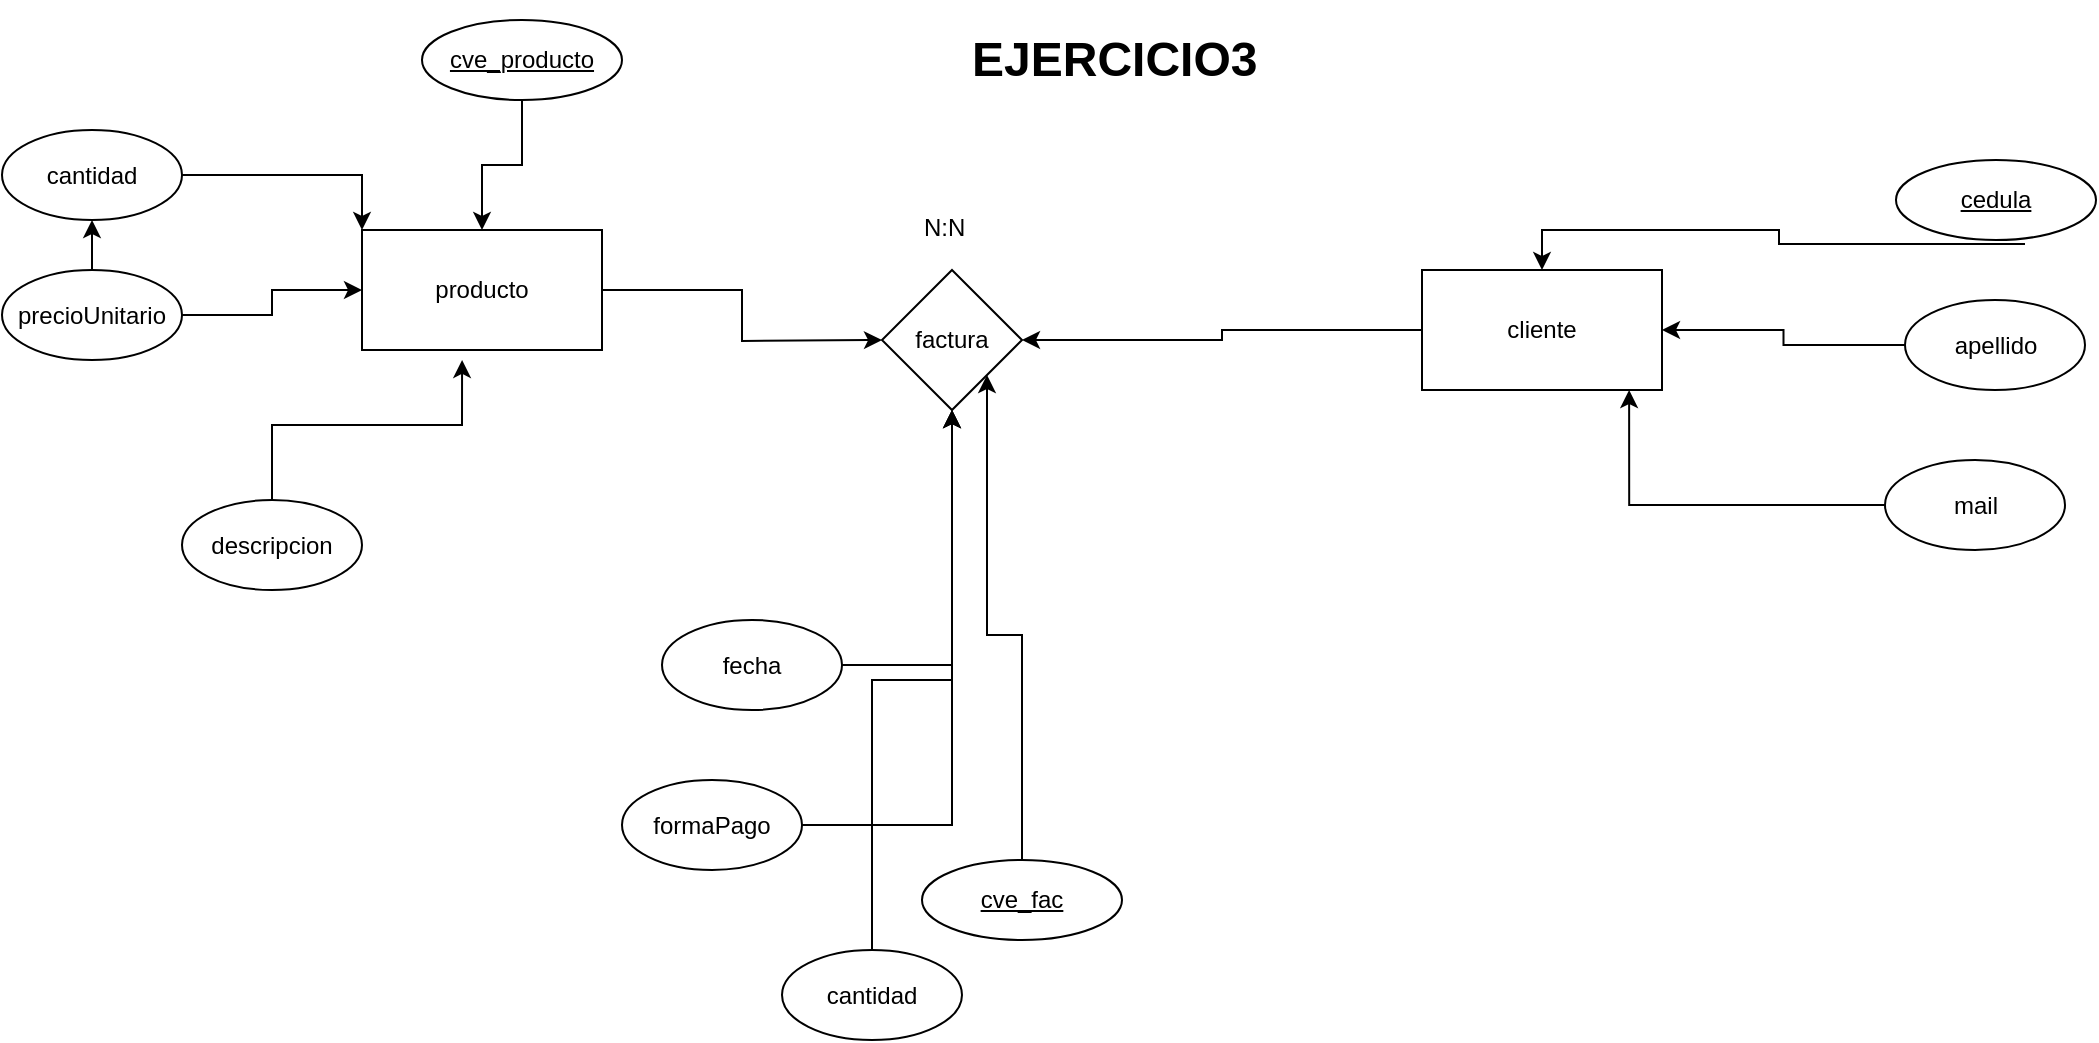 <mxfile version="21.5.0" type="github">
  <diagram name="Página-1" id="g5LrU_TNAAzlf9fm1IQQ">
    <mxGraphModel dx="2502" dy="796" grid="1" gridSize="10" guides="1" tooltips="1" connect="1" arrows="1" fold="1" page="1" pageScale="1" pageWidth="827" pageHeight="1169" math="0" shadow="0">
      <root>
        <mxCell id="0" />
        <mxCell id="1" parent="0" />
        <mxCell id="FO_JCtoEOA5tN_FxTqp9-40" style="edgeStyle=orthogonalEdgeStyle;rounded=0;orthogonalLoop=1;jettySize=auto;html=1;" parent="1" source="FO_JCtoEOA5tN_FxTqp9-1" edge="1">
          <mxGeometry relative="1" as="geometry">
            <mxPoint x="220" y="280" as="targetPoint" />
          </mxGeometry>
        </mxCell>
        <mxCell id="FO_JCtoEOA5tN_FxTqp9-1" value="&lt;font style=&quot;vertical-align: inherit;&quot;&gt;&lt;font style=&quot;vertical-align: inherit;&quot;&gt;producto&lt;/font&gt;&lt;/font&gt;" style="rounded=0;whiteSpace=wrap;html=1;" parent="1" vertex="1">
          <mxGeometry x="-40" y="225" width="120" height="60" as="geometry" />
        </mxCell>
        <mxCell id="FO_JCtoEOA5tN_FxTqp9-9" style="edgeStyle=orthogonalEdgeStyle;rounded=0;orthogonalLoop=1;jettySize=auto;html=1;entryX=0.417;entryY=1.083;entryDx=0;entryDy=0;entryPerimeter=0;" parent="1" source="FO_JCtoEOA5tN_FxTqp9-3" target="FO_JCtoEOA5tN_FxTqp9-1" edge="1">
          <mxGeometry relative="1" as="geometry">
            <mxPoint x="150" y="480" as="targetPoint" />
          </mxGeometry>
        </mxCell>
        <mxCell id="FO_JCtoEOA5tN_FxTqp9-3" value="&lt;font style=&quot;vertical-align: inherit;&quot;&gt;&lt;font style=&quot;vertical-align: inherit;&quot;&gt;descripcion&lt;/font&gt;&lt;/font&gt;" style="ellipse;whiteSpace=wrap;html=1;" parent="1" vertex="1">
          <mxGeometry x="-130" y="360" width="90" height="45" as="geometry" />
        </mxCell>
        <mxCell id="FO_JCtoEOA5tN_FxTqp9-7" style="edgeStyle=orthogonalEdgeStyle;rounded=0;orthogonalLoop=1;jettySize=auto;html=1;entryX=0;entryY=0;entryDx=0;entryDy=0;" parent="1" source="FO_JCtoEOA5tN_FxTqp9-4" target="FO_JCtoEOA5tN_FxTqp9-1" edge="1">
          <mxGeometry relative="1" as="geometry" />
        </mxCell>
        <mxCell id="FO_JCtoEOA5tN_FxTqp9-4" value="&lt;font style=&quot;vertical-align: inherit;&quot;&gt;&lt;font style=&quot;vertical-align: inherit;&quot;&gt;cantidad&lt;/font&gt;&lt;/font&gt;" style="ellipse;whiteSpace=wrap;html=1;" parent="1" vertex="1">
          <mxGeometry x="-220" y="175" width="90" height="45" as="geometry" />
        </mxCell>
        <mxCell id="FO_JCtoEOA5tN_FxTqp9-8" style="edgeStyle=orthogonalEdgeStyle;rounded=0;orthogonalLoop=1;jettySize=auto;html=1;" parent="1" source="FO_JCtoEOA5tN_FxTqp9-5" target="FO_JCtoEOA5tN_FxTqp9-1" edge="1">
          <mxGeometry relative="1" as="geometry" />
        </mxCell>
        <mxCell id="FO_JCtoEOA5tN_FxTqp9-39" value="" style="edgeStyle=orthogonalEdgeStyle;rounded=0;orthogonalLoop=1;jettySize=auto;html=1;" parent="1" source="FO_JCtoEOA5tN_FxTqp9-5" target="FO_JCtoEOA5tN_FxTqp9-4" edge="1">
          <mxGeometry relative="1" as="geometry" />
        </mxCell>
        <mxCell id="FO_JCtoEOA5tN_FxTqp9-5" value="&lt;font style=&quot;vertical-align: inherit;&quot;&gt;&lt;font style=&quot;vertical-align: inherit;&quot;&gt;&lt;font style=&quot;vertical-align: inherit;&quot;&gt;&lt;font style=&quot;vertical-align: inherit;&quot;&gt;&lt;font style=&quot;vertical-align: inherit;&quot;&gt;&lt;font style=&quot;vertical-align: inherit;&quot;&gt;precioUnitario&lt;/font&gt;&lt;/font&gt;&lt;/font&gt;&lt;/font&gt;&lt;/font&gt;&lt;/font&gt;" style="ellipse;whiteSpace=wrap;html=1;" parent="1" vertex="1">
          <mxGeometry x="-220" y="245" width="90" height="45" as="geometry" />
        </mxCell>
        <mxCell id="FO_JCtoEOA5tN_FxTqp9-33" style="edgeStyle=orthogonalEdgeStyle;rounded=0;orthogonalLoop=1;jettySize=auto;html=1;entryX=1;entryY=0.5;entryDx=0;entryDy=0;" parent="1" source="FO_JCtoEOA5tN_FxTqp9-10" target="FO_JCtoEOA5tN_FxTqp9-31" edge="1">
          <mxGeometry relative="1" as="geometry" />
        </mxCell>
        <mxCell id="FO_JCtoEOA5tN_FxTqp9-10" value="&lt;font style=&quot;vertical-align: inherit;&quot;&gt;&lt;font style=&quot;vertical-align: inherit;&quot;&gt;cliente&lt;/font&gt;&lt;/font&gt;" style="rounded=0;whiteSpace=wrap;html=1;" parent="1" vertex="1">
          <mxGeometry x="490" y="245" width="120" height="60" as="geometry" />
        </mxCell>
        <mxCell id="FO_JCtoEOA5tN_FxTqp9-14" style="edgeStyle=orthogonalEdgeStyle;rounded=0;orthogonalLoop=1;jettySize=auto;html=1;exitX=0.645;exitY=1.05;exitDx=0;exitDy=0;exitPerimeter=0;" parent="1" source="t0-7e1KeCo4MIDAsEFky-1" target="FO_JCtoEOA5tN_FxTqp9-10" edge="1">
          <mxGeometry relative="1" as="geometry">
            <mxPoint x="600" y="90" as="sourcePoint" />
          </mxGeometry>
        </mxCell>
        <mxCell id="FO_JCtoEOA5tN_FxTqp9-15" style="edgeStyle=orthogonalEdgeStyle;rounded=0;orthogonalLoop=1;jettySize=auto;html=1;" parent="1" source="FO_JCtoEOA5tN_FxTqp9-12" target="FO_JCtoEOA5tN_FxTqp9-10" edge="1">
          <mxGeometry relative="1" as="geometry" />
        </mxCell>
        <mxCell id="FO_JCtoEOA5tN_FxTqp9-12" value="&lt;font style=&quot;vertical-align: inherit;&quot;&gt;&lt;font style=&quot;vertical-align: inherit;&quot;&gt;&lt;font style=&quot;vertical-align: inherit;&quot;&gt;&lt;font style=&quot;vertical-align: inherit;&quot;&gt;&lt;font style=&quot;vertical-align: inherit;&quot;&gt;&lt;font style=&quot;vertical-align: inherit;&quot;&gt;apellido&lt;/font&gt;&lt;/font&gt;&lt;/font&gt;&lt;/font&gt;&lt;/font&gt;&lt;/font&gt;" style="ellipse;whiteSpace=wrap;html=1;" parent="1" vertex="1">
          <mxGeometry x="731.5" y="260" width="90" height="45" as="geometry" />
        </mxCell>
        <mxCell id="FO_JCtoEOA5tN_FxTqp9-16" style="edgeStyle=orthogonalEdgeStyle;rounded=0;orthogonalLoop=1;jettySize=auto;html=1;entryX=0.863;entryY=1;entryDx=0;entryDy=0;entryPerimeter=0;" parent="1" source="FO_JCtoEOA5tN_FxTqp9-13" edge="1" target="FO_JCtoEOA5tN_FxTqp9-10">
          <mxGeometry relative="1" as="geometry">
            <mxPoint x="660" y="200" as="targetPoint" />
          </mxGeometry>
        </mxCell>
        <mxCell id="FO_JCtoEOA5tN_FxTqp9-13" value="&lt;font style=&quot;vertical-align: inherit;&quot;&gt;&lt;font style=&quot;vertical-align: inherit;&quot;&gt;mail&lt;/font&gt;&lt;/font&gt;" style="ellipse;whiteSpace=wrap;html=1;" parent="1" vertex="1">
          <mxGeometry x="721.5" y="340" width="90" height="45" as="geometry" />
        </mxCell>
        <mxCell id="FO_JCtoEOA5tN_FxTqp9-38" style="edgeStyle=orthogonalEdgeStyle;rounded=0;orthogonalLoop=1;jettySize=auto;html=1;entryX=1;entryY=1;entryDx=0;entryDy=0;" parent="1" source="t0-7e1KeCo4MIDAsEFky-2" target="FO_JCtoEOA5tN_FxTqp9-31" edge="1">
          <mxGeometry relative="1" as="geometry">
            <mxPoint x="700" y="482.5" as="sourcePoint" />
          </mxGeometry>
        </mxCell>
        <mxCell id="FO_JCtoEOA5tN_FxTqp9-30" style="edgeStyle=orthogonalEdgeStyle;rounded=0;orthogonalLoop=1;jettySize=auto;html=1;" parent="1" source="FO_JCtoEOA5tN_FxTqp9-20" target="FO_JCtoEOA5tN_FxTqp9-31" edge="1">
          <mxGeometry relative="1" as="geometry" />
        </mxCell>
        <mxCell id="FO_JCtoEOA5tN_FxTqp9-20" value="&lt;font style=&quot;vertical-align: inherit;&quot;&gt;&lt;font style=&quot;vertical-align: inherit;&quot;&gt;&lt;font style=&quot;vertical-align: inherit;&quot;&gt;&lt;font style=&quot;vertical-align: inherit;&quot;&gt;&lt;font style=&quot;vertical-align: inherit;&quot;&gt;&lt;font style=&quot;vertical-align: inherit;&quot;&gt;fecha&lt;/font&gt;&lt;/font&gt;&lt;/font&gt;&lt;/font&gt;&lt;/font&gt;&lt;/font&gt;" style="ellipse;whiteSpace=wrap;html=1;" parent="1" vertex="1">
          <mxGeometry x="110" y="420" width="90" height="45" as="geometry" />
        </mxCell>
        <mxCell id="FO_JCtoEOA5tN_FxTqp9-37" style="edgeStyle=orthogonalEdgeStyle;rounded=0;orthogonalLoop=1;jettySize=auto;html=1;" parent="1" source="FO_JCtoEOA5tN_FxTqp9-21" target="FO_JCtoEOA5tN_FxTqp9-31" edge="1">
          <mxGeometry relative="1" as="geometry" />
        </mxCell>
        <mxCell id="FO_JCtoEOA5tN_FxTqp9-21" value="&lt;font style=&quot;vertical-align: inherit;&quot;&gt;&lt;font style=&quot;vertical-align: inherit;&quot;&gt;formaPago&lt;/font&gt;&lt;/font&gt;" style="ellipse;whiteSpace=wrap;html=1;" parent="1" vertex="1">
          <mxGeometry x="90" y="500" width="90" height="45" as="geometry" />
        </mxCell>
        <mxCell id="FO_JCtoEOA5tN_FxTqp9-28" style="edgeStyle=orthogonalEdgeStyle;rounded=0;orthogonalLoop=1;jettySize=auto;html=1;" parent="1" source="FO_JCtoEOA5tN_FxTqp9-22" target="FO_JCtoEOA5tN_FxTqp9-31" edge="1">
          <mxGeometry relative="1" as="geometry" />
        </mxCell>
        <mxCell id="FO_JCtoEOA5tN_FxTqp9-22" value="&lt;font style=&quot;vertical-align: inherit;&quot;&gt;&lt;font style=&quot;vertical-align: inherit;&quot;&gt;cantidad&lt;/font&gt;&lt;/font&gt;" style="ellipse;whiteSpace=wrap;html=1;" parent="1" vertex="1">
          <mxGeometry x="170" y="585" width="90" height="45" as="geometry" />
        </mxCell>
        <mxCell id="FO_JCtoEOA5tN_FxTqp9-31" value="factura" style="rhombus;whiteSpace=wrap;html=1;" parent="1" vertex="1">
          <mxGeometry x="220" y="245" width="70" height="70" as="geometry" />
        </mxCell>
        <mxCell id="FO_JCtoEOA5tN_FxTqp9-42" value="&lt;h1&gt;&lt;font style=&quot;vertical-align: inherit;&quot;&gt;&lt;font style=&quot;vertical-align: inherit;&quot;&gt;EJERCICIO3&lt;/font&gt;&lt;/font&gt;&lt;/h1&gt;" style="text;html=1;strokeColor=none;fillColor=none;spacing=5;spacingTop=-20;whiteSpace=wrap;overflow=hidden;rounded=0;" parent="1" vertex="1">
          <mxGeometry x="260" y="120" width="190" height="120" as="geometry" />
        </mxCell>
        <mxCell id="t0-7e1KeCo4MIDAsEFky-1" value="cedula" style="ellipse;whiteSpace=wrap;html=1;align=center;fontStyle=4;" vertex="1" parent="1">
          <mxGeometry x="727" y="190" width="100" height="40" as="geometry" />
        </mxCell>
        <mxCell id="t0-7e1KeCo4MIDAsEFky-2" value="cve_fac" style="ellipse;whiteSpace=wrap;html=1;align=center;fontStyle=4;" vertex="1" parent="1">
          <mxGeometry x="240" y="540" width="100" height="40" as="geometry" />
        </mxCell>
        <mxCell id="t0-7e1KeCo4MIDAsEFky-21" style="edgeStyle=orthogonalEdgeStyle;rounded=0;orthogonalLoop=1;jettySize=auto;html=1;" edge="1" parent="1" source="t0-7e1KeCo4MIDAsEFky-3" target="FO_JCtoEOA5tN_FxTqp9-1">
          <mxGeometry relative="1" as="geometry" />
        </mxCell>
        <mxCell id="t0-7e1KeCo4MIDAsEFky-3" value="cve_producto" style="ellipse;whiteSpace=wrap;html=1;align=center;fontStyle=4;" vertex="1" parent="1">
          <mxGeometry x="-10" y="120" width="100" height="40" as="geometry" />
        </mxCell>
        <mxCell id="t0-7e1KeCo4MIDAsEFky-22" value="N:N" style="text;strokeColor=none;fillColor=none;spacingLeft=4;spacingRight=4;overflow=hidden;rotatable=0;points=[[0,0.5],[1,0.5]];portConstraint=eastwest;fontSize=12;whiteSpace=wrap;html=1;" vertex="1" parent="1">
          <mxGeometry x="235" y="210" width="40" height="30" as="geometry" />
        </mxCell>
      </root>
    </mxGraphModel>
  </diagram>
</mxfile>
